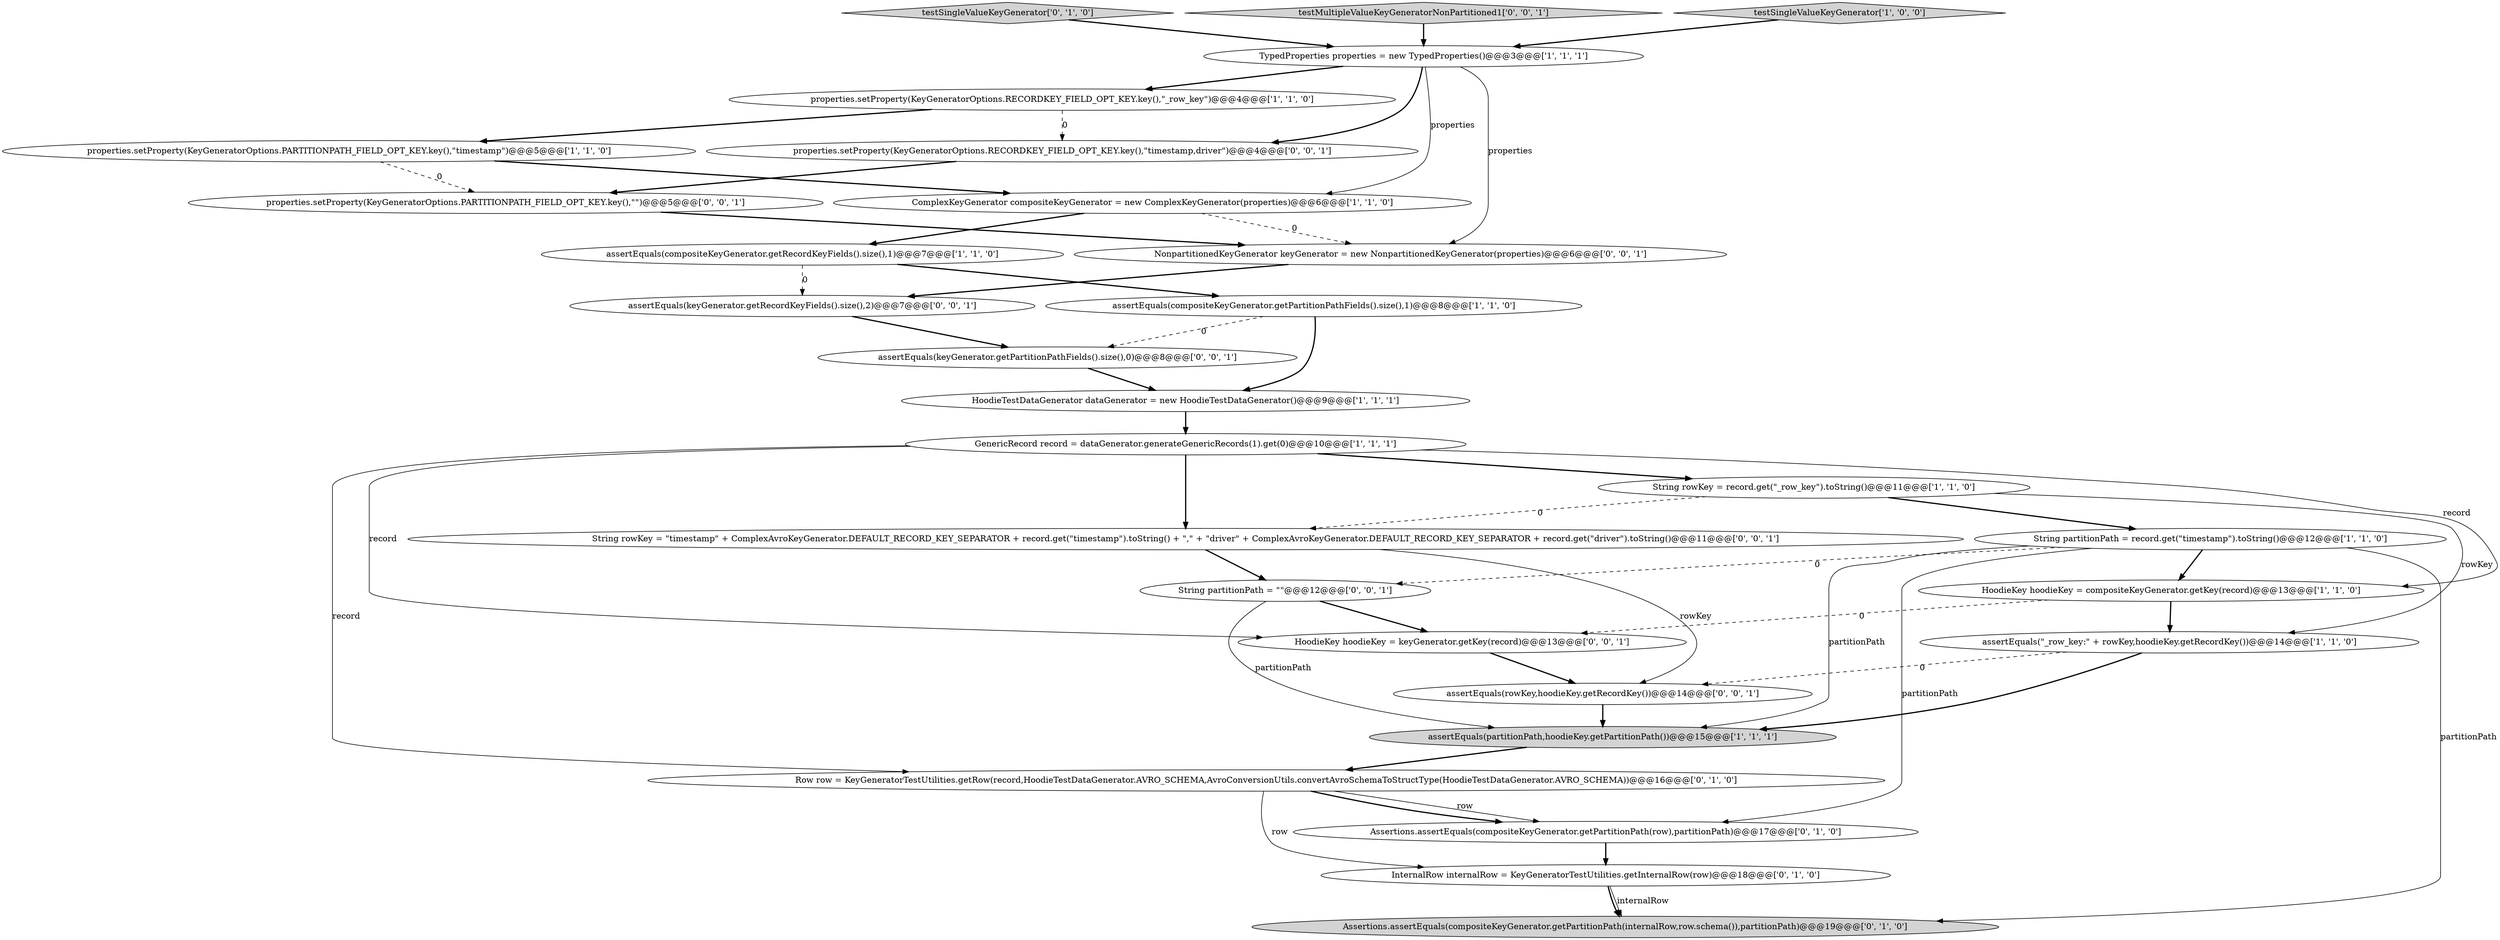 digraph {
21 [style = filled, label = "assertEquals(keyGenerator.getRecordKeyFields().size(),2)@@@7@@@['0', '0', '1']", fillcolor = white, shape = ellipse image = "AAA0AAABBB3BBB"];
17 [style = filled, label = "testSingleValueKeyGenerator['0', '1', '0']", fillcolor = lightgray, shape = diamond image = "AAA0AAABBB2BBB"];
28 [style = filled, label = "HoodieKey hoodieKey = keyGenerator.getKey(record)@@@13@@@['0', '0', '1']", fillcolor = white, shape = ellipse image = "AAA0AAABBB3BBB"];
14 [style = filled, label = "Assertions.assertEquals(compositeKeyGenerator.getPartitionPath(internalRow,row.schema()),partitionPath)@@@19@@@['0', '1', '0']", fillcolor = lightgray, shape = ellipse image = "AAA1AAABBB2BBB"];
16 [style = filled, label = "InternalRow internalRow = KeyGeneratorTestUtilities.getInternalRow(row)@@@18@@@['0', '1', '0']", fillcolor = white, shape = ellipse image = "AAA1AAABBB2BBB"];
20 [style = filled, label = "properties.setProperty(KeyGeneratorOptions.RECORDKEY_FIELD_OPT_KEY.key(),\"timestamp,driver\")@@@4@@@['0', '0', '1']", fillcolor = white, shape = ellipse image = "AAA0AAABBB3BBB"];
13 [style = filled, label = "GenericRecord record = dataGenerator.generateGenericRecords(1).get(0)@@@10@@@['1', '1', '1']", fillcolor = white, shape = ellipse image = "AAA0AAABBB1BBB"];
24 [style = filled, label = "assertEquals(keyGenerator.getPartitionPathFields().size(),0)@@@8@@@['0', '0', '1']", fillcolor = white, shape = ellipse image = "AAA0AAABBB3BBB"];
19 [style = filled, label = "testMultipleValueKeyGeneratorNonPartitioned1['0', '0', '1']", fillcolor = lightgray, shape = diamond image = "AAA0AAABBB3BBB"];
3 [style = filled, label = "assertEquals(compositeKeyGenerator.getRecordKeyFields().size(),1)@@@7@@@['1', '1', '0']", fillcolor = white, shape = ellipse image = "AAA0AAABBB1BBB"];
22 [style = filled, label = "String rowKey = \"timestamp\" + ComplexAvroKeyGenerator.DEFAULT_RECORD_KEY_SEPARATOR + record.get(\"timestamp\").toString() + \",\" + \"driver\" + ComplexAvroKeyGenerator.DEFAULT_RECORD_KEY_SEPARATOR + record.get(\"driver\").toString()@@@11@@@['0', '0', '1']", fillcolor = white, shape = ellipse image = "AAA0AAABBB3BBB"];
18 [style = filled, label = "Row row = KeyGeneratorTestUtilities.getRow(record,HoodieTestDataGenerator.AVRO_SCHEMA,AvroConversionUtils.convertAvroSchemaToStructType(HoodieTestDataGenerator.AVRO_SCHEMA))@@@16@@@['0', '1', '0']", fillcolor = white, shape = ellipse image = "AAA1AAABBB2BBB"];
8 [style = filled, label = "TypedProperties properties = new TypedProperties()@@@3@@@['1', '1', '1']", fillcolor = white, shape = ellipse image = "AAA0AAABBB1BBB"];
7 [style = filled, label = "testSingleValueKeyGenerator['1', '0', '0']", fillcolor = lightgray, shape = diamond image = "AAA0AAABBB1BBB"];
4 [style = filled, label = "assertEquals(partitionPath,hoodieKey.getPartitionPath())@@@15@@@['1', '1', '1']", fillcolor = lightgray, shape = ellipse image = "AAA0AAABBB1BBB"];
10 [style = filled, label = "ComplexKeyGenerator compositeKeyGenerator = new ComplexKeyGenerator(properties)@@@6@@@['1', '1', '0']", fillcolor = white, shape = ellipse image = "AAA0AAABBB1BBB"];
1 [style = filled, label = "HoodieTestDataGenerator dataGenerator = new HoodieTestDataGenerator()@@@9@@@['1', '1', '1']", fillcolor = white, shape = ellipse image = "AAA0AAABBB1BBB"];
11 [style = filled, label = "assertEquals(\"_row_key:\" + rowKey,hoodieKey.getRecordKey())@@@14@@@['1', '1', '0']", fillcolor = white, shape = ellipse image = "AAA0AAABBB1BBB"];
15 [style = filled, label = "Assertions.assertEquals(compositeKeyGenerator.getPartitionPath(row),partitionPath)@@@17@@@['0', '1', '0']", fillcolor = white, shape = ellipse image = "AAA1AAABBB2BBB"];
27 [style = filled, label = "String partitionPath = \"\"@@@12@@@['0', '0', '1']", fillcolor = white, shape = ellipse image = "AAA0AAABBB3BBB"];
2 [style = filled, label = "HoodieKey hoodieKey = compositeKeyGenerator.getKey(record)@@@13@@@['1', '1', '0']", fillcolor = white, shape = ellipse image = "AAA0AAABBB1BBB"];
5 [style = filled, label = "assertEquals(compositeKeyGenerator.getPartitionPathFields().size(),1)@@@8@@@['1', '1', '0']", fillcolor = white, shape = ellipse image = "AAA0AAABBB1BBB"];
9 [style = filled, label = "properties.setProperty(KeyGeneratorOptions.PARTITIONPATH_FIELD_OPT_KEY.key(),\"timestamp\")@@@5@@@['1', '1', '0']", fillcolor = white, shape = ellipse image = "AAA0AAABBB1BBB"];
25 [style = filled, label = "NonpartitionedKeyGenerator keyGenerator = new NonpartitionedKeyGenerator(properties)@@@6@@@['0', '0', '1']", fillcolor = white, shape = ellipse image = "AAA0AAABBB3BBB"];
0 [style = filled, label = "properties.setProperty(KeyGeneratorOptions.RECORDKEY_FIELD_OPT_KEY.key(),\"_row_key\")@@@4@@@['1', '1', '0']", fillcolor = white, shape = ellipse image = "AAA0AAABBB1BBB"];
6 [style = filled, label = "String partitionPath = record.get(\"timestamp\").toString()@@@12@@@['1', '1', '0']", fillcolor = white, shape = ellipse image = "AAA0AAABBB1BBB"];
26 [style = filled, label = "assertEquals(rowKey,hoodieKey.getRecordKey())@@@14@@@['0', '0', '1']", fillcolor = white, shape = ellipse image = "AAA0AAABBB3BBB"];
23 [style = filled, label = "properties.setProperty(KeyGeneratorOptions.PARTITIONPATH_FIELD_OPT_KEY.key(),\"\")@@@5@@@['0', '0', '1']", fillcolor = white, shape = ellipse image = "AAA0AAABBB3BBB"];
12 [style = filled, label = "String rowKey = record.get(\"_row_key\").toString()@@@11@@@['1', '1', '0']", fillcolor = white, shape = ellipse image = "AAA0AAABBB1BBB"];
6->15 [style = solid, label="partitionPath"];
13->18 [style = solid, label="record"];
20->23 [style = bold, label=""];
6->14 [style = solid, label="partitionPath"];
11->4 [style = bold, label=""];
23->25 [style = bold, label=""];
7->8 [style = bold, label=""];
5->24 [style = dashed, label="0"];
18->15 [style = solid, label="row"];
11->26 [style = dashed, label="0"];
8->0 [style = bold, label=""];
27->28 [style = bold, label=""];
10->25 [style = dashed, label="0"];
2->11 [style = bold, label=""];
5->1 [style = bold, label=""];
19->8 [style = bold, label=""];
13->22 [style = bold, label=""];
22->27 [style = bold, label=""];
0->9 [style = bold, label=""];
28->26 [style = bold, label=""];
18->16 [style = solid, label="row"];
3->21 [style = dashed, label="0"];
8->25 [style = solid, label="properties"];
13->2 [style = solid, label="record"];
21->24 [style = bold, label=""];
26->4 [style = bold, label=""];
0->20 [style = dashed, label="0"];
3->5 [style = bold, label=""];
6->2 [style = bold, label=""];
10->3 [style = bold, label=""];
24->1 [style = bold, label=""];
22->26 [style = solid, label="rowKey"];
25->21 [style = bold, label=""];
13->12 [style = bold, label=""];
27->4 [style = solid, label="partitionPath"];
8->10 [style = solid, label="properties"];
16->14 [style = bold, label=""];
15->16 [style = bold, label=""];
13->28 [style = solid, label="record"];
6->4 [style = solid, label="partitionPath"];
12->11 [style = solid, label="rowKey"];
17->8 [style = bold, label=""];
9->23 [style = dashed, label="0"];
6->27 [style = dashed, label="0"];
16->14 [style = solid, label="internalRow"];
12->22 [style = dashed, label="0"];
8->20 [style = bold, label=""];
2->28 [style = dashed, label="0"];
12->6 [style = bold, label=""];
4->18 [style = bold, label=""];
9->10 [style = bold, label=""];
1->13 [style = bold, label=""];
18->15 [style = bold, label=""];
}
